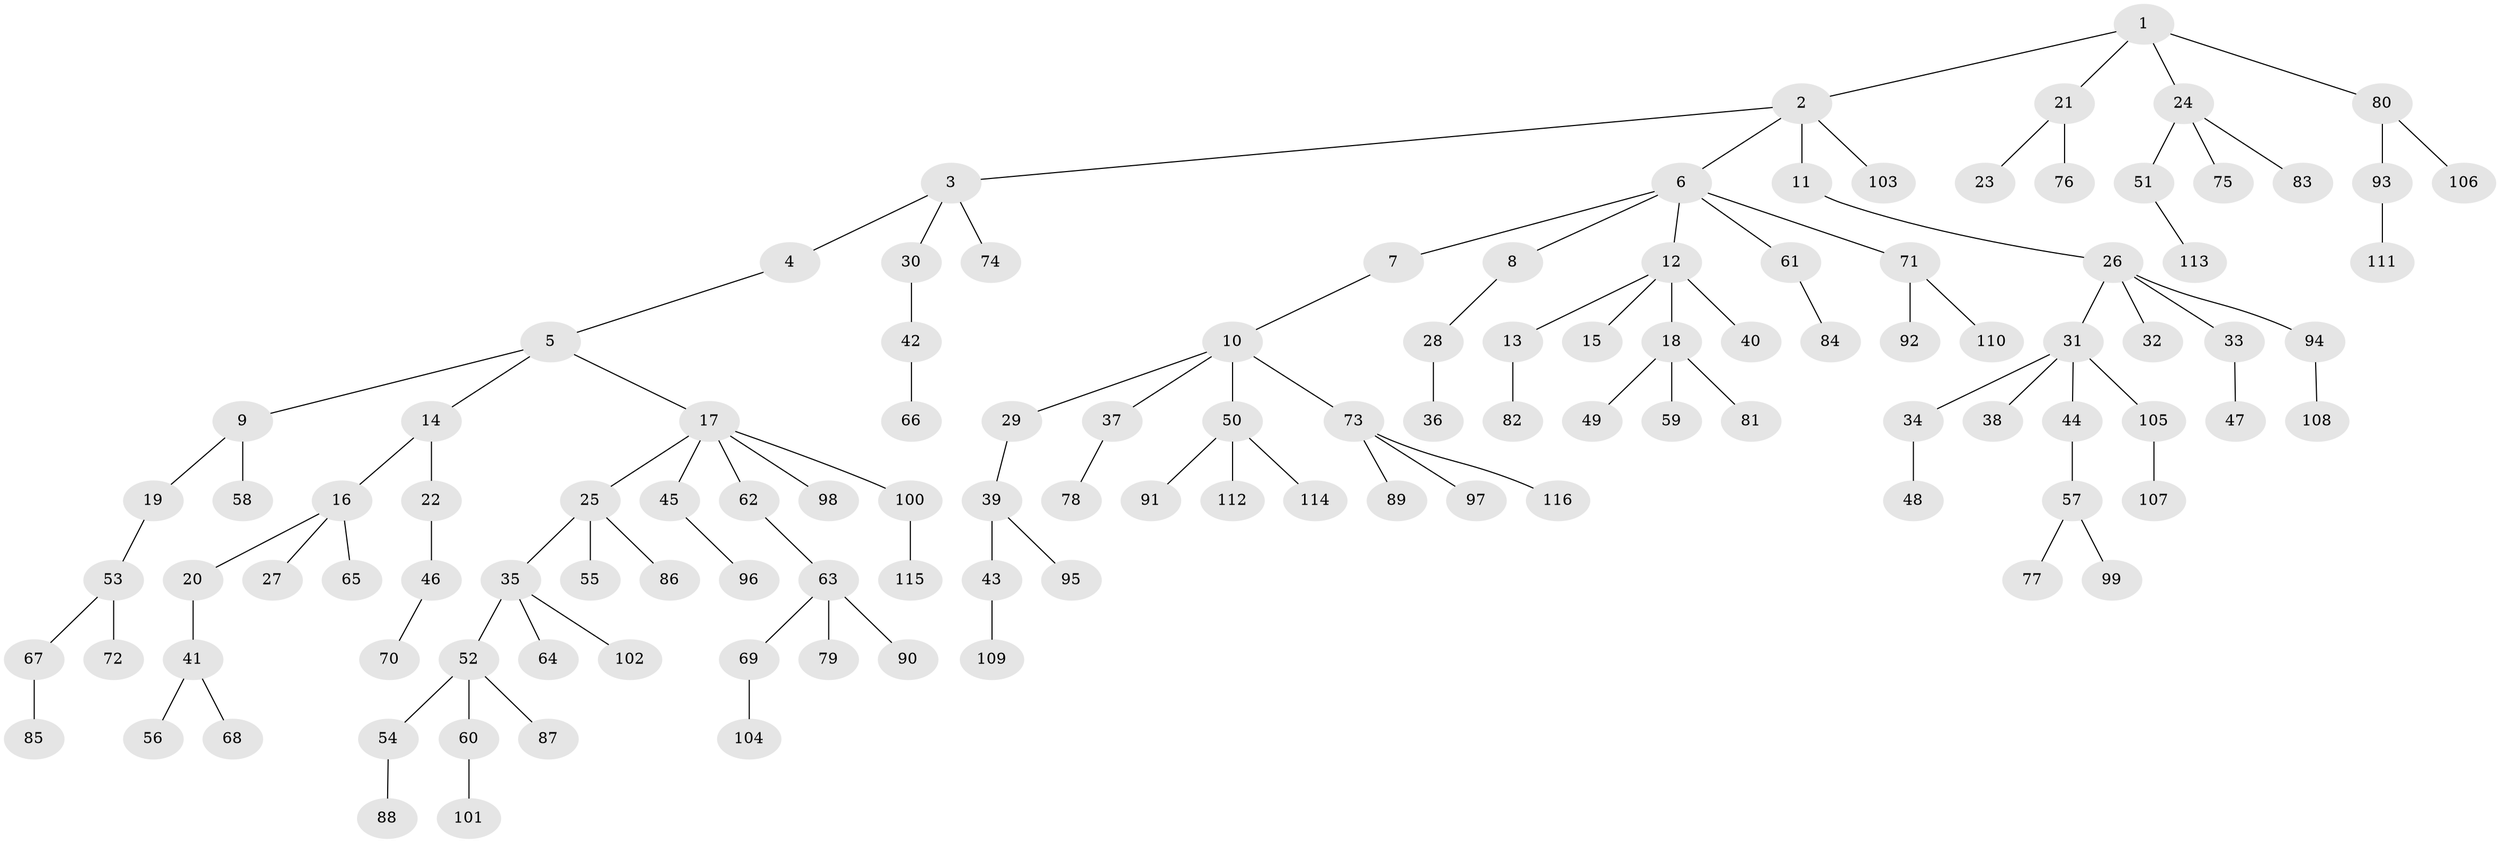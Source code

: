 // coarse degree distribution, {1: 0.8260869565217391, 4: 0.08695652173913043, 2: 0.06521739130434782, 30: 0.021739130434782608}
// Generated by graph-tools (version 1.1) at 2025/57/03/04/25 21:57:01]
// undirected, 116 vertices, 115 edges
graph export_dot {
graph [start="1"]
  node [color=gray90,style=filled];
  1;
  2;
  3;
  4;
  5;
  6;
  7;
  8;
  9;
  10;
  11;
  12;
  13;
  14;
  15;
  16;
  17;
  18;
  19;
  20;
  21;
  22;
  23;
  24;
  25;
  26;
  27;
  28;
  29;
  30;
  31;
  32;
  33;
  34;
  35;
  36;
  37;
  38;
  39;
  40;
  41;
  42;
  43;
  44;
  45;
  46;
  47;
  48;
  49;
  50;
  51;
  52;
  53;
  54;
  55;
  56;
  57;
  58;
  59;
  60;
  61;
  62;
  63;
  64;
  65;
  66;
  67;
  68;
  69;
  70;
  71;
  72;
  73;
  74;
  75;
  76;
  77;
  78;
  79;
  80;
  81;
  82;
  83;
  84;
  85;
  86;
  87;
  88;
  89;
  90;
  91;
  92;
  93;
  94;
  95;
  96;
  97;
  98;
  99;
  100;
  101;
  102;
  103;
  104;
  105;
  106;
  107;
  108;
  109;
  110;
  111;
  112;
  113;
  114;
  115;
  116;
  1 -- 2;
  1 -- 21;
  1 -- 24;
  1 -- 80;
  2 -- 3;
  2 -- 6;
  2 -- 11;
  2 -- 103;
  3 -- 4;
  3 -- 30;
  3 -- 74;
  4 -- 5;
  5 -- 9;
  5 -- 14;
  5 -- 17;
  6 -- 7;
  6 -- 8;
  6 -- 12;
  6 -- 61;
  6 -- 71;
  7 -- 10;
  8 -- 28;
  9 -- 19;
  9 -- 58;
  10 -- 29;
  10 -- 37;
  10 -- 50;
  10 -- 73;
  11 -- 26;
  12 -- 13;
  12 -- 15;
  12 -- 18;
  12 -- 40;
  13 -- 82;
  14 -- 16;
  14 -- 22;
  16 -- 20;
  16 -- 27;
  16 -- 65;
  17 -- 25;
  17 -- 45;
  17 -- 62;
  17 -- 98;
  17 -- 100;
  18 -- 49;
  18 -- 59;
  18 -- 81;
  19 -- 53;
  20 -- 41;
  21 -- 23;
  21 -- 76;
  22 -- 46;
  24 -- 51;
  24 -- 75;
  24 -- 83;
  25 -- 35;
  25 -- 55;
  25 -- 86;
  26 -- 31;
  26 -- 32;
  26 -- 33;
  26 -- 94;
  28 -- 36;
  29 -- 39;
  30 -- 42;
  31 -- 34;
  31 -- 38;
  31 -- 44;
  31 -- 105;
  33 -- 47;
  34 -- 48;
  35 -- 52;
  35 -- 64;
  35 -- 102;
  37 -- 78;
  39 -- 43;
  39 -- 95;
  41 -- 56;
  41 -- 68;
  42 -- 66;
  43 -- 109;
  44 -- 57;
  45 -- 96;
  46 -- 70;
  50 -- 91;
  50 -- 112;
  50 -- 114;
  51 -- 113;
  52 -- 54;
  52 -- 60;
  52 -- 87;
  53 -- 67;
  53 -- 72;
  54 -- 88;
  57 -- 77;
  57 -- 99;
  60 -- 101;
  61 -- 84;
  62 -- 63;
  63 -- 69;
  63 -- 79;
  63 -- 90;
  67 -- 85;
  69 -- 104;
  71 -- 92;
  71 -- 110;
  73 -- 89;
  73 -- 97;
  73 -- 116;
  80 -- 93;
  80 -- 106;
  93 -- 111;
  94 -- 108;
  100 -- 115;
  105 -- 107;
}
